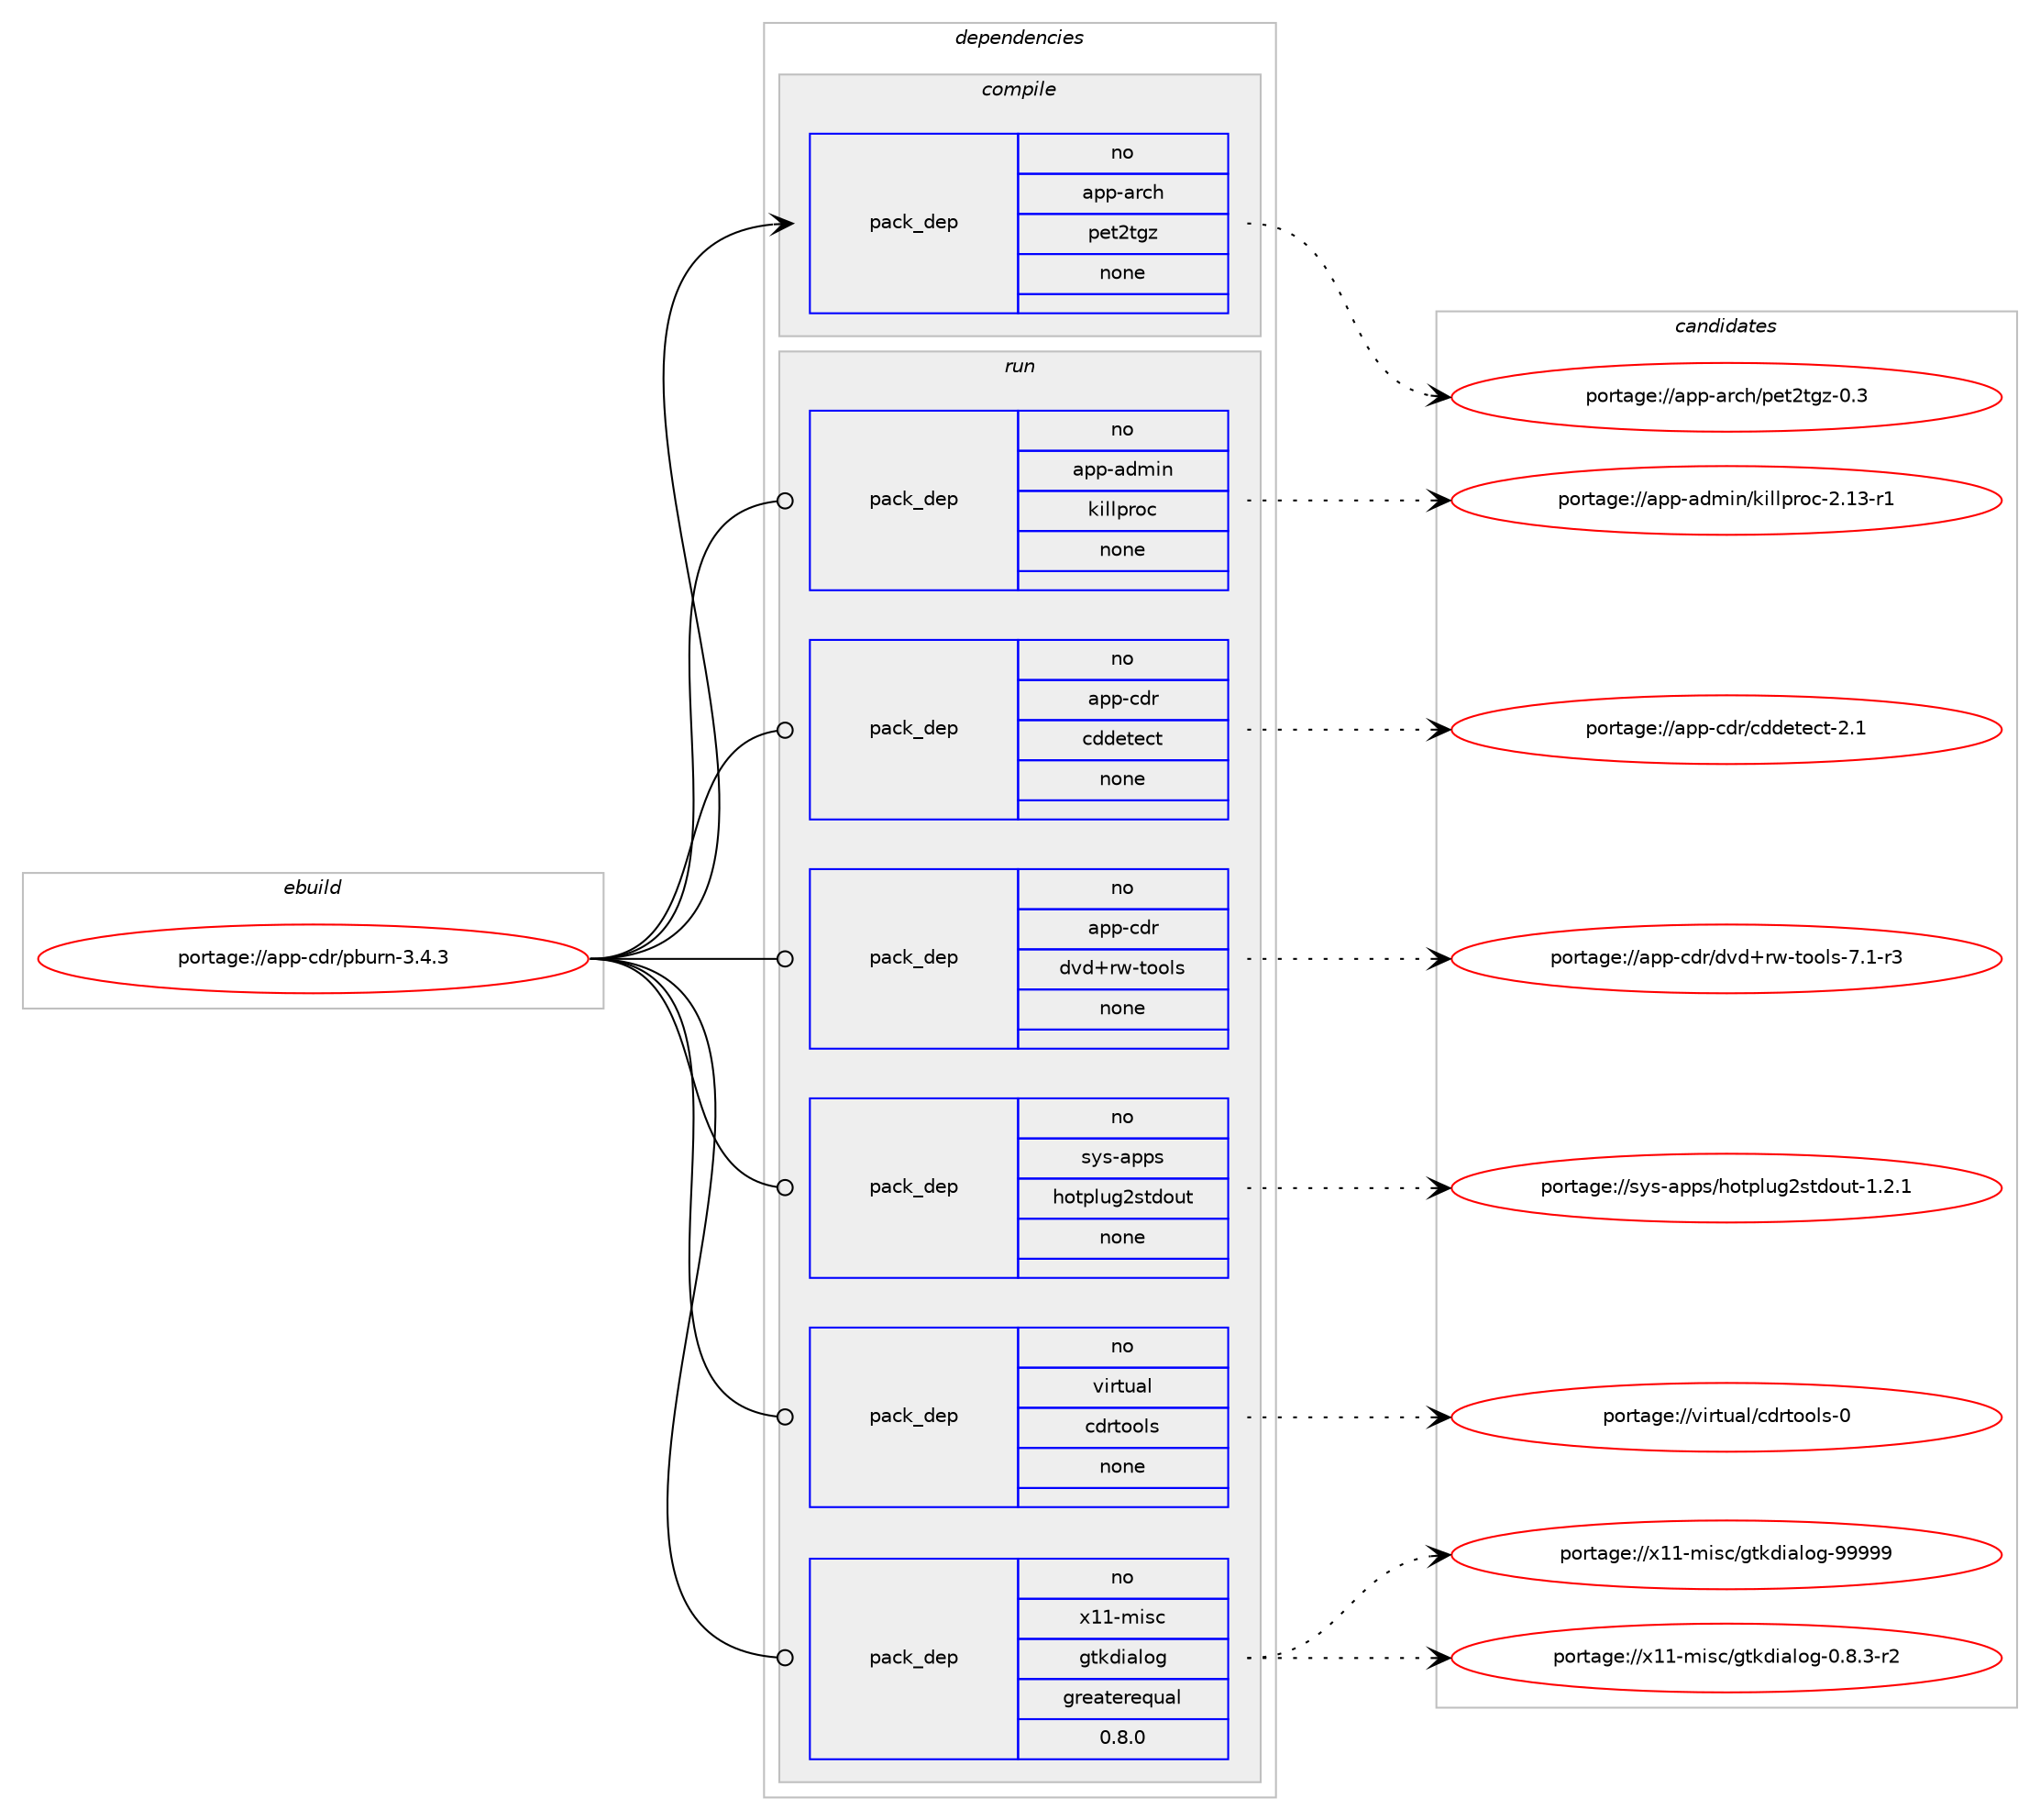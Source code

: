 digraph prolog {

# *************
# Graph options
# *************

newrank=true;
concentrate=true;
compound=true;
graph [rankdir=LR,fontname=Helvetica,fontsize=10,ranksep=1.5];#, ranksep=2.5, nodesep=0.2];
edge  [arrowhead=vee];
node  [fontname=Helvetica,fontsize=10];

# **********
# The ebuild
# **********

subgraph cluster_leftcol {
color=gray;
label=<<i>ebuild</i>>;
id [label="portage://app-cdr/pburn-3.4.3", color=red, width=4, href="../app-cdr/pburn-3.4.3.svg"];
}

# ****************
# The dependencies
# ****************

subgraph cluster_midcol {
color=gray;
label=<<i>dependencies</i>>;
subgraph cluster_compile {
fillcolor="#eeeeee";
style=filled;
label=<<i>compile</i>>;
subgraph pack483886 {
dependency644226 [label=<<TABLE BORDER="0" CELLBORDER="1" CELLSPACING="0" CELLPADDING="4" WIDTH="220"><TR><TD ROWSPAN="6" CELLPADDING="30">pack_dep</TD></TR><TR><TD WIDTH="110">no</TD></TR><TR><TD>app-arch</TD></TR><TR><TD>pet2tgz</TD></TR><TR><TD>none</TD></TR><TR><TD></TD></TR></TABLE>>, shape=none, color=blue];
}
id:e -> dependency644226:w [weight=20,style="solid",arrowhead="vee"];
}
subgraph cluster_compileandrun {
fillcolor="#eeeeee";
style=filled;
label=<<i>compile and run</i>>;
}
subgraph cluster_run {
fillcolor="#eeeeee";
style=filled;
label=<<i>run</i>>;
subgraph pack483887 {
dependency644227 [label=<<TABLE BORDER="0" CELLBORDER="1" CELLSPACING="0" CELLPADDING="4" WIDTH="220"><TR><TD ROWSPAN="6" CELLPADDING="30">pack_dep</TD></TR><TR><TD WIDTH="110">no</TD></TR><TR><TD>app-admin</TD></TR><TR><TD>killproc</TD></TR><TR><TD>none</TD></TR><TR><TD></TD></TR></TABLE>>, shape=none, color=blue];
}
id:e -> dependency644227:w [weight=20,style="solid",arrowhead="odot"];
subgraph pack483888 {
dependency644228 [label=<<TABLE BORDER="0" CELLBORDER="1" CELLSPACING="0" CELLPADDING="4" WIDTH="220"><TR><TD ROWSPAN="6" CELLPADDING="30">pack_dep</TD></TR><TR><TD WIDTH="110">no</TD></TR><TR><TD>app-cdr</TD></TR><TR><TD>cddetect</TD></TR><TR><TD>none</TD></TR><TR><TD></TD></TR></TABLE>>, shape=none, color=blue];
}
id:e -> dependency644228:w [weight=20,style="solid",arrowhead="odot"];
subgraph pack483889 {
dependency644229 [label=<<TABLE BORDER="0" CELLBORDER="1" CELLSPACING="0" CELLPADDING="4" WIDTH="220"><TR><TD ROWSPAN="6" CELLPADDING="30">pack_dep</TD></TR><TR><TD WIDTH="110">no</TD></TR><TR><TD>app-cdr</TD></TR><TR><TD>dvd+rw-tools</TD></TR><TR><TD>none</TD></TR><TR><TD></TD></TR></TABLE>>, shape=none, color=blue];
}
id:e -> dependency644229:w [weight=20,style="solid",arrowhead="odot"];
subgraph pack483890 {
dependency644230 [label=<<TABLE BORDER="0" CELLBORDER="1" CELLSPACING="0" CELLPADDING="4" WIDTH="220"><TR><TD ROWSPAN="6" CELLPADDING="30">pack_dep</TD></TR><TR><TD WIDTH="110">no</TD></TR><TR><TD>sys-apps</TD></TR><TR><TD>hotplug2stdout</TD></TR><TR><TD>none</TD></TR><TR><TD></TD></TR></TABLE>>, shape=none, color=blue];
}
id:e -> dependency644230:w [weight=20,style="solid",arrowhead="odot"];
subgraph pack483891 {
dependency644231 [label=<<TABLE BORDER="0" CELLBORDER="1" CELLSPACING="0" CELLPADDING="4" WIDTH="220"><TR><TD ROWSPAN="6" CELLPADDING="30">pack_dep</TD></TR><TR><TD WIDTH="110">no</TD></TR><TR><TD>virtual</TD></TR><TR><TD>cdrtools</TD></TR><TR><TD>none</TD></TR><TR><TD></TD></TR></TABLE>>, shape=none, color=blue];
}
id:e -> dependency644231:w [weight=20,style="solid",arrowhead="odot"];
subgraph pack483892 {
dependency644232 [label=<<TABLE BORDER="0" CELLBORDER="1" CELLSPACING="0" CELLPADDING="4" WIDTH="220"><TR><TD ROWSPAN="6" CELLPADDING="30">pack_dep</TD></TR><TR><TD WIDTH="110">no</TD></TR><TR><TD>x11-misc</TD></TR><TR><TD>gtkdialog</TD></TR><TR><TD>greaterequal</TD></TR><TR><TD>0.8.0</TD></TR></TABLE>>, shape=none, color=blue];
}
id:e -> dependency644232:w [weight=20,style="solid",arrowhead="odot"];
}
}

# **************
# The candidates
# **************

subgraph cluster_choices {
rank=same;
color=gray;
label=<<i>candidates</i>>;

subgraph choice483886 {
color=black;
nodesep=1;
choice97112112459711499104471121011165011610312245484651 [label="portage://app-arch/pet2tgz-0.3", color=red, width=4,href="../app-arch/pet2tgz-0.3.svg"];
dependency644226:e -> choice97112112459711499104471121011165011610312245484651:w [style=dotted,weight="100"];
}
subgraph choice483887 {
color=black;
nodesep=1;
choice971121124597100109105110471071051081081121141119945504649514511449 [label="portage://app-admin/killproc-2.13-r1", color=red, width=4,href="../app-admin/killproc-2.13-r1.svg"];
dependency644227:e -> choice971121124597100109105110471071051081081121141119945504649514511449:w [style=dotted,weight="100"];
}
subgraph choice483888 {
color=black;
nodesep=1;
choice97112112459910011447991001001011161019911645504649 [label="portage://app-cdr/cddetect-2.1", color=red, width=4,href="../app-cdr/cddetect-2.1.svg"];
dependency644228:e -> choice97112112459910011447991001001011161019911645504649:w [style=dotted,weight="100"];
}
subgraph choice483889 {
color=black;
nodesep=1;
choice971121124599100114471001181004311411945116111111108115455546494511451 [label="portage://app-cdr/dvd+rw-tools-7.1-r3", color=red, width=4,href="../app-cdr/dvd+rw-tools-7.1-r3.svg"];
dependency644229:e -> choice971121124599100114471001181004311411945116111111108115455546494511451:w [style=dotted,weight="100"];
}
subgraph choice483890 {
color=black;
nodesep=1;
choice11512111545971121121154710411111611210811710350115116100111117116454946504649 [label="portage://sys-apps/hotplug2stdout-1.2.1", color=red, width=4,href="../sys-apps/hotplug2stdout-1.2.1.svg"];
dependency644230:e -> choice11512111545971121121154710411111611210811710350115116100111117116454946504649:w [style=dotted,weight="100"];
}
subgraph choice483891 {
color=black;
nodesep=1;
choice1181051141161179710847991001141161111111081154548 [label="portage://virtual/cdrtools-0", color=red, width=4,href="../virtual/cdrtools-0.svg"];
dependency644231:e -> choice1181051141161179710847991001141161111111081154548:w [style=dotted,weight="100"];
}
subgraph choice483892 {
color=black;
nodesep=1;
choice120494945109105115994710311610710010597108111103455757575757 [label="portage://x11-misc/gtkdialog-99999", color=red, width=4,href="../x11-misc/gtkdialog-99999.svg"];
choice1204949451091051159947103116107100105971081111034548465646514511450 [label="portage://x11-misc/gtkdialog-0.8.3-r2", color=red, width=4,href="../x11-misc/gtkdialog-0.8.3-r2.svg"];
dependency644232:e -> choice120494945109105115994710311610710010597108111103455757575757:w [style=dotted,weight="100"];
dependency644232:e -> choice1204949451091051159947103116107100105971081111034548465646514511450:w [style=dotted,weight="100"];
}
}

}
